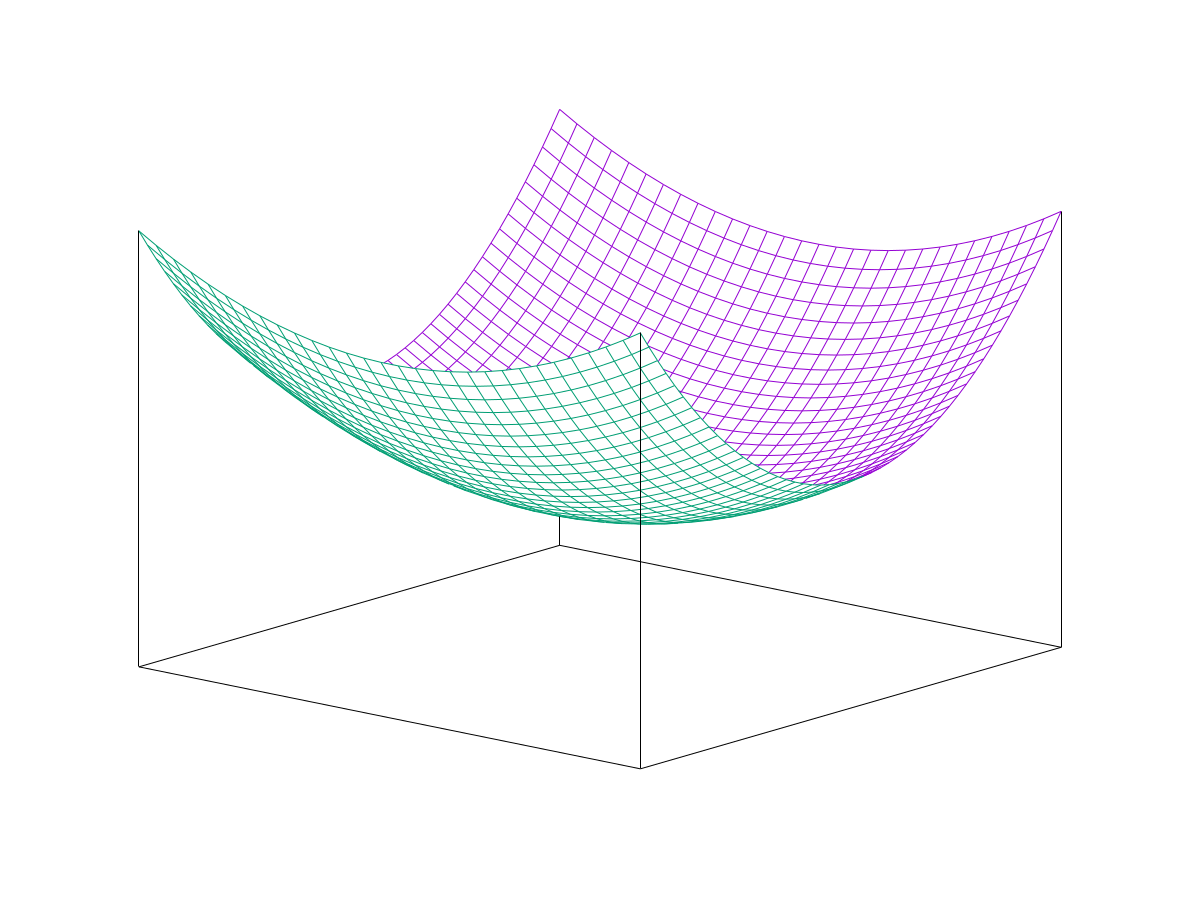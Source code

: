 set parametric
set iso 50,30
set urange [-5:5]
set vrange [-pi:pi]
set hidden3d

# quitar etiquetas de los ejes
unset xtics
unset ytics
unset ztics

# quitar comentario sobre la carta
set key off

set view 70,130

splot u, v, 0.5*(v**2+u**2)
pause -1
